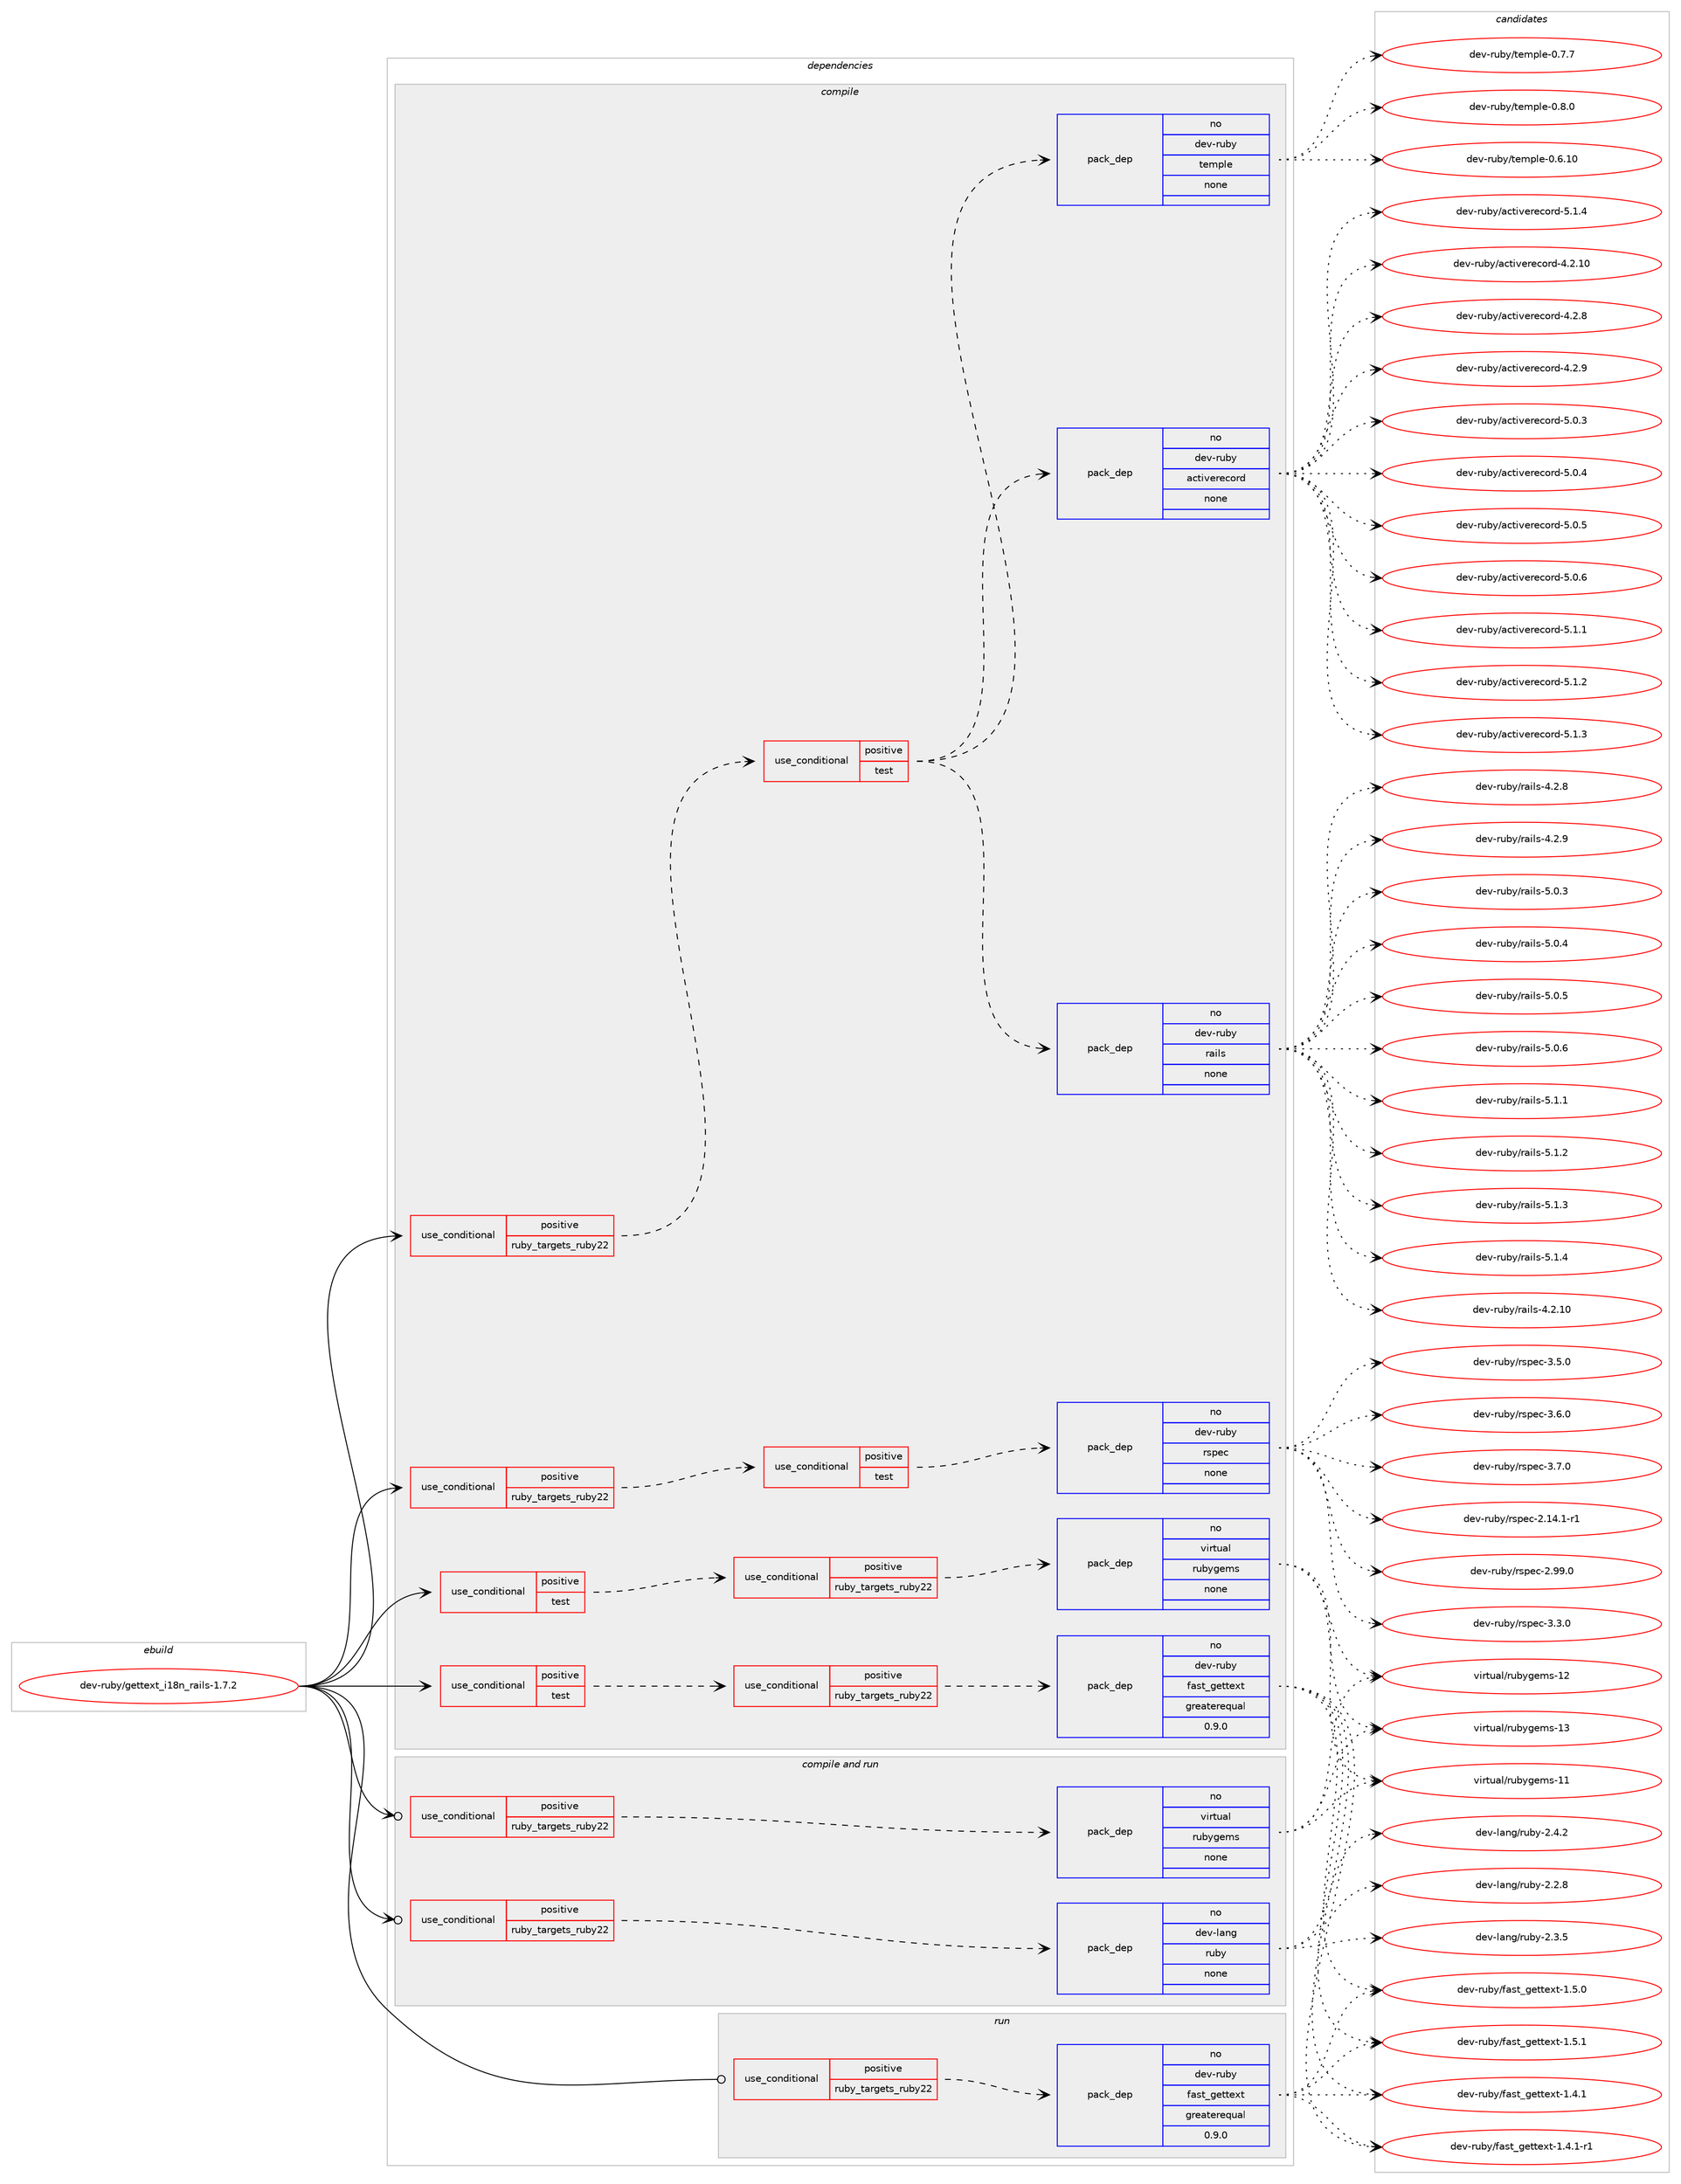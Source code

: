 digraph prolog {

# *************
# Graph options
# *************

newrank=true;
concentrate=true;
compound=true;
graph [rankdir=LR,fontname=Helvetica,fontsize=10,ranksep=1.5];#, ranksep=2.5, nodesep=0.2];
edge  [arrowhead=vee];
node  [fontname=Helvetica,fontsize=10];

# **********
# The ebuild
# **********

subgraph cluster_leftcol {
color=gray;
rank=same;
label=<<i>ebuild</i>>;
id [label="dev-ruby/gettext_i18n_rails-1.7.2", color=red, width=4, href="../dev-ruby/gettext_i18n_rails-1.7.2.svg"];
}

# ****************
# The dependencies
# ****************

subgraph cluster_midcol {
color=gray;
label=<<i>dependencies</i>>;
subgraph cluster_compile {
fillcolor="#eeeeee";
style=filled;
label=<<i>compile</i>>;
subgraph cond57655 {
dependency239862 [label=<<TABLE BORDER="0" CELLBORDER="1" CELLSPACING="0" CELLPADDING="4"><TR><TD ROWSPAN="3" CELLPADDING="10">use_conditional</TD></TR><TR><TD>positive</TD></TR><TR><TD>ruby_targets_ruby22</TD></TR></TABLE>>, shape=none, color=red];
subgraph cond57656 {
dependency239863 [label=<<TABLE BORDER="0" CELLBORDER="1" CELLSPACING="0" CELLPADDING="4"><TR><TD ROWSPAN="3" CELLPADDING="10">use_conditional</TD></TR><TR><TD>positive</TD></TR><TR><TD>test</TD></TR></TABLE>>, shape=none, color=red];
subgraph pack178130 {
dependency239864 [label=<<TABLE BORDER="0" CELLBORDER="1" CELLSPACING="0" CELLPADDING="4" WIDTH="220"><TR><TD ROWSPAN="6" CELLPADDING="30">pack_dep</TD></TR><TR><TD WIDTH="110">no</TD></TR><TR><TD>dev-ruby</TD></TR><TR><TD>rails</TD></TR><TR><TD>none</TD></TR><TR><TD></TD></TR></TABLE>>, shape=none, color=blue];
}
dependency239863:e -> dependency239864:w [weight=20,style="dashed",arrowhead="vee"];
subgraph pack178131 {
dependency239865 [label=<<TABLE BORDER="0" CELLBORDER="1" CELLSPACING="0" CELLPADDING="4" WIDTH="220"><TR><TD ROWSPAN="6" CELLPADDING="30">pack_dep</TD></TR><TR><TD WIDTH="110">no</TD></TR><TR><TD>dev-ruby</TD></TR><TR><TD>activerecord</TD></TR><TR><TD>none</TD></TR><TR><TD></TD></TR></TABLE>>, shape=none, color=blue];
}
dependency239863:e -> dependency239865:w [weight=20,style="dashed",arrowhead="vee"];
subgraph pack178132 {
dependency239866 [label=<<TABLE BORDER="0" CELLBORDER="1" CELLSPACING="0" CELLPADDING="4" WIDTH="220"><TR><TD ROWSPAN="6" CELLPADDING="30">pack_dep</TD></TR><TR><TD WIDTH="110">no</TD></TR><TR><TD>dev-ruby</TD></TR><TR><TD>temple</TD></TR><TR><TD>none</TD></TR><TR><TD></TD></TR></TABLE>>, shape=none, color=blue];
}
dependency239863:e -> dependency239866:w [weight=20,style="dashed",arrowhead="vee"];
}
dependency239862:e -> dependency239863:w [weight=20,style="dashed",arrowhead="vee"];
}
id:e -> dependency239862:w [weight=20,style="solid",arrowhead="vee"];
subgraph cond57657 {
dependency239867 [label=<<TABLE BORDER="0" CELLBORDER="1" CELLSPACING="0" CELLPADDING="4"><TR><TD ROWSPAN="3" CELLPADDING="10">use_conditional</TD></TR><TR><TD>positive</TD></TR><TR><TD>ruby_targets_ruby22</TD></TR></TABLE>>, shape=none, color=red];
subgraph cond57658 {
dependency239868 [label=<<TABLE BORDER="0" CELLBORDER="1" CELLSPACING="0" CELLPADDING="4"><TR><TD ROWSPAN="3" CELLPADDING="10">use_conditional</TD></TR><TR><TD>positive</TD></TR><TR><TD>test</TD></TR></TABLE>>, shape=none, color=red];
subgraph pack178133 {
dependency239869 [label=<<TABLE BORDER="0" CELLBORDER="1" CELLSPACING="0" CELLPADDING="4" WIDTH="220"><TR><TD ROWSPAN="6" CELLPADDING="30">pack_dep</TD></TR><TR><TD WIDTH="110">no</TD></TR><TR><TD>dev-ruby</TD></TR><TR><TD>rspec</TD></TR><TR><TD>none</TD></TR><TR><TD></TD></TR></TABLE>>, shape=none, color=blue];
}
dependency239868:e -> dependency239869:w [weight=20,style="dashed",arrowhead="vee"];
}
dependency239867:e -> dependency239868:w [weight=20,style="dashed",arrowhead="vee"];
}
id:e -> dependency239867:w [weight=20,style="solid",arrowhead="vee"];
subgraph cond57659 {
dependency239870 [label=<<TABLE BORDER="0" CELLBORDER="1" CELLSPACING="0" CELLPADDING="4"><TR><TD ROWSPAN="3" CELLPADDING="10">use_conditional</TD></TR><TR><TD>positive</TD></TR><TR><TD>test</TD></TR></TABLE>>, shape=none, color=red];
subgraph cond57660 {
dependency239871 [label=<<TABLE BORDER="0" CELLBORDER="1" CELLSPACING="0" CELLPADDING="4"><TR><TD ROWSPAN="3" CELLPADDING="10">use_conditional</TD></TR><TR><TD>positive</TD></TR><TR><TD>ruby_targets_ruby22</TD></TR></TABLE>>, shape=none, color=red];
subgraph pack178134 {
dependency239872 [label=<<TABLE BORDER="0" CELLBORDER="1" CELLSPACING="0" CELLPADDING="4" WIDTH="220"><TR><TD ROWSPAN="6" CELLPADDING="30">pack_dep</TD></TR><TR><TD WIDTH="110">no</TD></TR><TR><TD>dev-ruby</TD></TR><TR><TD>fast_gettext</TD></TR><TR><TD>greaterequal</TD></TR><TR><TD>0.9.0</TD></TR></TABLE>>, shape=none, color=blue];
}
dependency239871:e -> dependency239872:w [weight=20,style="dashed",arrowhead="vee"];
}
dependency239870:e -> dependency239871:w [weight=20,style="dashed",arrowhead="vee"];
}
id:e -> dependency239870:w [weight=20,style="solid",arrowhead="vee"];
subgraph cond57661 {
dependency239873 [label=<<TABLE BORDER="0" CELLBORDER="1" CELLSPACING="0" CELLPADDING="4"><TR><TD ROWSPAN="3" CELLPADDING="10">use_conditional</TD></TR><TR><TD>positive</TD></TR><TR><TD>test</TD></TR></TABLE>>, shape=none, color=red];
subgraph cond57662 {
dependency239874 [label=<<TABLE BORDER="0" CELLBORDER="1" CELLSPACING="0" CELLPADDING="4"><TR><TD ROWSPAN="3" CELLPADDING="10">use_conditional</TD></TR><TR><TD>positive</TD></TR><TR><TD>ruby_targets_ruby22</TD></TR></TABLE>>, shape=none, color=red];
subgraph pack178135 {
dependency239875 [label=<<TABLE BORDER="0" CELLBORDER="1" CELLSPACING="0" CELLPADDING="4" WIDTH="220"><TR><TD ROWSPAN="6" CELLPADDING="30">pack_dep</TD></TR><TR><TD WIDTH="110">no</TD></TR><TR><TD>virtual</TD></TR><TR><TD>rubygems</TD></TR><TR><TD>none</TD></TR><TR><TD></TD></TR></TABLE>>, shape=none, color=blue];
}
dependency239874:e -> dependency239875:w [weight=20,style="dashed",arrowhead="vee"];
}
dependency239873:e -> dependency239874:w [weight=20,style="dashed",arrowhead="vee"];
}
id:e -> dependency239873:w [weight=20,style="solid",arrowhead="vee"];
}
subgraph cluster_compileandrun {
fillcolor="#eeeeee";
style=filled;
label=<<i>compile and run</i>>;
subgraph cond57663 {
dependency239876 [label=<<TABLE BORDER="0" CELLBORDER="1" CELLSPACING="0" CELLPADDING="4"><TR><TD ROWSPAN="3" CELLPADDING="10">use_conditional</TD></TR><TR><TD>positive</TD></TR><TR><TD>ruby_targets_ruby22</TD></TR></TABLE>>, shape=none, color=red];
subgraph pack178136 {
dependency239877 [label=<<TABLE BORDER="0" CELLBORDER="1" CELLSPACING="0" CELLPADDING="4" WIDTH="220"><TR><TD ROWSPAN="6" CELLPADDING="30">pack_dep</TD></TR><TR><TD WIDTH="110">no</TD></TR><TR><TD>dev-lang</TD></TR><TR><TD>ruby</TD></TR><TR><TD>none</TD></TR><TR><TD></TD></TR></TABLE>>, shape=none, color=blue];
}
dependency239876:e -> dependency239877:w [weight=20,style="dashed",arrowhead="vee"];
}
id:e -> dependency239876:w [weight=20,style="solid",arrowhead="odotvee"];
subgraph cond57664 {
dependency239878 [label=<<TABLE BORDER="0" CELLBORDER="1" CELLSPACING="0" CELLPADDING="4"><TR><TD ROWSPAN="3" CELLPADDING="10">use_conditional</TD></TR><TR><TD>positive</TD></TR><TR><TD>ruby_targets_ruby22</TD></TR></TABLE>>, shape=none, color=red];
subgraph pack178137 {
dependency239879 [label=<<TABLE BORDER="0" CELLBORDER="1" CELLSPACING="0" CELLPADDING="4" WIDTH="220"><TR><TD ROWSPAN="6" CELLPADDING="30">pack_dep</TD></TR><TR><TD WIDTH="110">no</TD></TR><TR><TD>virtual</TD></TR><TR><TD>rubygems</TD></TR><TR><TD>none</TD></TR><TR><TD></TD></TR></TABLE>>, shape=none, color=blue];
}
dependency239878:e -> dependency239879:w [weight=20,style="dashed",arrowhead="vee"];
}
id:e -> dependency239878:w [weight=20,style="solid",arrowhead="odotvee"];
}
subgraph cluster_run {
fillcolor="#eeeeee";
style=filled;
label=<<i>run</i>>;
subgraph cond57665 {
dependency239880 [label=<<TABLE BORDER="0" CELLBORDER="1" CELLSPACING="0" CELLPADDING="4"><TR><TD ROWSPAN="3" CELLPADDING="10">use_conditional</TD></TR><TR><TD>positive</TD></TR><TR><TD>ruby_targets_ruby22</TD></TR></TABLE>>, shape=none, color=red];
subgraph pack178138 {
dependency239881 [label=<<TABLE BORDER="0" CELLBORDER="1" CELLSPACING="0" CELLPADDING="4" WIDTH="220"><TR><TD ROWSPAN="6" CELLPADDING="30">pack_dep</TD></TR><TR><TD WIDTH="110">no</TD></TR><TR><TD>dev-ruby</TD></TR><TR><TD>fast_gettext</TD></TR><TR><TD>greaterequal</TD></TR><TR><TD>0.9.0</TD></TR></TABLE>>, shape=none, color=blue];
}
dependency239880:e -> dependency239881:w [weight=20,style="dashed",arrowhead="vee"];
}
id:e -> dependency239880:w [weight=20,style="solid",arrowhead="odot"];
}
}

# **************
# The candidates
# **************

subgraph cluster_choices {
rank=same;
color=gray;
label=<<i>candidates</i>>;

subgraph choice178130 {
color=black;
nodesep=1;
choice1001011184511411798121471149710510811545524650464948 [label="dev-ruby/rails-4.2.10", color=red, width=4,href="../dev-ruby/rails-4.2.10.svg"];
choice10010111845114117981214711497105108115455246504656 [label="dev-ruby/rails-4.2.8", color=red, width=4,href="../dev-ruby/rails-4.2.8.svg"];
choice10010111845114117981214711497105108115455246504657 [label="dev-ruby/rails-4.2.9", color=red, width=4,href="../dev-ruby/rails-4.2.9.svg"];
choice10010111845114117981214711497105108115455346484651 [label="dev-ruby/rails-5.0.3", color=red, width=4,href="../dev-ruby/rails-5.0.3.svg"];
choice10010111845114117981214711497105108115455346484652 [label="dev-ruby/rails-5.0.4", color=red, width=4,href="../dev-ruby/rails-5.0.4.svg"];
choice10010111845114117981214711497105108115455346484653 [label="dev-ruby/rails-5.0.5", color=red, width=4,href="../dev-ruby/rails-5.0.5.svg"];
choice10010111845114117981214711497105108115455346484654 [label="dev-ruby/rails-5.0.6", color=red, width=4,href="../dev-ruby/rails-5.0.6.svg"];
choice10010111845114117981214711497105108115455346494649 [label="dev-ruby/rails-5.1.1", color=red, width=4,href="../dev-ruby/rails-5.1.1.svg"];
choice10010111845114117981214711497105108115455346494650 [label="dev-ruby/rails-5.1.2", color=red, width=4,href="../dev-ruby/rails-5.1.2.svg"];
choice10010111845114117981214711497105108115455346494651 [label="dev-ruby/rails-5.1.3", color=red, width=4,href="../dev-ruby/rails-5.1.3.svg"];
choice10010111845114117981214711497105108115455346494652 [label="dev-ruby/rails-5.1.4", color=red, width=4,href="../dev-ruby/rails-5.1.4.svg"];
dependency239864:e -> choice1001011184511411798121471149710510811545524650464948:w [style=dotted,weight="100"];
dependency239864:e -> choice10010111845114117981214711497105108115455246504656:w [style=dotted,weight="100"];
dependency239864:e -> choice10010111845114117981214711497105108115455246504657:w [style=dotted,weight="100"];
dependency239864:e -> choice10010111845114117981214711497105108115455346484651:w [style=dotted,weight="100"];
dependency239864:e -> choice10010111845114117981214711497105108115455346484652:w [style=dotted,weight="100"];
dependency239864:e -> choice10010111845114117981214711497105108115455346484653:w [style=dotted,weight="100"];
dependency239864:e -> choice10010111845114117981214711497105108115455346484654:w [style=dotted,weight="100"];
dependency239864:e -> choice10010111845114117981214711497105108115455346494649:w [style=dotted,weight="100"];
dependency239864:e -> choice10010111845114117981214711497105108115455346494650:w [style=dotted,weight="100"];
dependency239864:e -> choice10010111845114117981214711497105108115455346494651:w [style=dotted,weight="100"];
dependency239864:e -> choice10010111845114117981214711497105108115455346494652:w [style=dotted,weight="100"];
}
subgraph choice178131 {
color=black;
nodesep=1;
choice10010111845114117981214797991161051181011141019911111410045524650464948 [label="dev-ruby/activerecord-4.2.10", color=red, width=4,href="../dev-ruby/activerecord-4.2.10.svg"];
choice100101118451141179812147979911610511810111410199111114100455246504656 [label="dev-ruby/activerecord-4.2.8", color=red, width=4,href="../dev-ruby/activerecord-4.2.8.svg"];
choice100101118451141179812147979911610511810111410199111114100455246504657 [label="dev-ruby/activerecord-4.2.9", color=red, width=4,href="../dev-ruby/activerecord-4.2.9.svg"];
choice100101118451141179812147979911610511810111410199111114100455346484651 [label="dev-ruby/activerecord-5.0.3", color=red, width=4,href="../dev-ruby/activerecord-5.0.3.svg"];
choice100101118451141179812147979911610511810111410199111114100455346484652 [label="dev-ruby/activerecord-5.0.4", color=red, width=4,href="../dev-ruby/activerecord-5.0.4.svg"];
choice100101118451141179812147979911610511810111410199111114100455346484653 [label="dev-ruby/activerecord-5.0.5", color=red, width=4,href="../dev-ruby/activerecord-5.0.5.svg"];
choice100101118451141179812147979911610511810111410199111114100455346484654 [label="dev-ruby/activerecord-5.0.6", color=red, width=4,href="../dev-ruby/activerecord-5.0.6.svg"];
choice100101118451141179812147979911610511810111410199111114100455346494649 [label="dev-ruby/activerecord-5.1.1", color=red, width=4,href="../dev-ruby/activerecord-5.1.1.svg"];
choice100101118451141179812147979911610511810111410199111114100455346494650 [label="dev-ruby/activerecord-5.1.2", color=red, width=4,href="../dev-ruby/activerecord-5.1.2.svg"];
choice100101118451141179812147979911610511810111410199111114100455346494651 [label="dev-ruby/activerecord-5.1.3", color=red, width=4,href="../dev-ruby/activerecord-5.1.3.svg"];
choice100101118451141179812147979911610511810111410199111114100455346494652 [label="dev-ruby/activerecord-5.1.4", color=red, width=4,href="../dev-ruby/activerecord-5.1.4.svg"];
dependency239865:e -> choice10010111845114117981214797991161051181011141019911111410045524650464948:w [style=dotted,weight="100"];
dependency239865:e -> choice100101118451141179812147979911610511810111410199111114100455246504656:w [style=dotted,weight="100"];
dependency239865:e -> choice100101118451141179812147979911610511810111410199111114100455246504657:w [style=dotted,weight="100"];
dependency239865:e -> choice100101118451141179812147979911610511810111410199111114100455346484651:w [style=dotted,weight="100"];
dependency239865:e -> choice100101118451141179812147979911610511810111410199111114100455346484652:w [style=dotted,weight="100"];
dependency239865:e -> choice100101118451141179812147979911610511810111410199111114100455346484653:w [style=dotted,weight="100"];
dependency239865:e -> choice100101118451141179812147979911610511810111410199111114100455346484654:w [style=dotted,weight="100"];
dependency239865:e -> choice100101118451141179812147979911610511810111410199111114100455346494649:w [style=dotted,weight="100"];
dependency239865:e -> choice100101118451141179812147979911610511810111410199111114100455346494650:w [style=dotted,weight="100"];
dependency239865:e -> choice100101118451141179812147979911610511810111410199111114100455346494651:w [style=dotted,weight="100"];
dependency239865:e -> choice100101118451141179812147979911610511810111410199111114100455346494652:w [style=dotted,weight="100"];
}
subgraph choice178132 {
color=black;
nodesep=1;
choice10010111845114117981214711610110911210810145484654464948 [label="dev-ruby/temple-0.6.10", color=red, width=4,href="../dev-ruby/temple-0.6.10.svg"];
choice100101118451141179812147116101109112108101454846554655 [label="dev-ruby/temple-0.7.7", color=red, width=4,href="../dev-ruby/temple-0.7.7.svg"];
choice100101118451141179812147116101109112108101454846564648 [label="dev-ruby/temple-0.8.0", color=red, width=4,href="../dev-ruby/temple-0.8.0.svg"];
dependency239866:e -> choice10010111845114117981214711610110911210810145484654464948:w [style=dotted,weight="100"];
dependency239866:e -> choice100101118451141179812147116101109112108101454846554655:w [style=dotted,weight="100"];
dependency239866:e -> choice100101118451141179812147116101109112108101454846564648:w [style=dotted,weight="100"];
}
subgraph choice178133 {
color=black;
nodesep=1;
choice10010111845114117981214711411511210199455046495246494511449 [label="dev-ruby/rspec-2.14.1-r1", color=red, width=4,href="../dev-ruby/rspec-2.14.1-r1.svg"];
choice1001011184511411798121471141151121019945504657574648 [label="dev-ruby/rspec-2.99.0", color=red, width=4,href="../dev-ruby/rspec-2.99.0.svg"];
choice10010111845114117981214711411511210199455146514648 [label="dev-ruby/rspec-3.3.0", color=red, width=4,href="../dev-ruby/rspec-3.3.0.svg"];
choice10010111845114117981214711411511210199455146534648 [label="dev-ruby/rspec-3.5.0", color=red, width=4,href="../dev-ruby/rspec-3.5.0.svg"];
choice10010111845114117981214711411511210199455146544648 [label="dev-ruby/rspec-3.6.0", color=red, width=4,href="../dev-ruby/rspec-3.6.0.svg"];
choice10010111845114117981214711411511210199455146554648 [label="dev-ruby/rspec-3.7.0", color=red, width=4,href="../dev-ruby/rspec-3.7.0.svg"];
dependency239869:e -> choice10010111845114117981214711411511210199455046495246494511449:w [style=dotted,weight="100"];
dependency239869:e -> choice1001011184511411798121471141151121019945504657574648:w [style=dotted,weight="100"];
dependency239869:e -> choice10010111845114117981214711411511210199455146514648:w [style=dotted,weight="100"];
dependency239869:e -> choice10010111845114117981214711411511210199455146534648:w [style=dotted,weight="100"];
dependency239869:e -> choice10010111845114117981214711411511210199455146544648:w [style=dotted,weight="100"];
dependency239869:e -> choice10010111845114117981214711411511210199455146554648:w [style=dotted,weight="100"];
}
subgraph choice178134 {
color=black;
nodesep=1;
choice1001011184511411798121471029711511695103101116116101120116454946524649 [label="dev-ruby/fast_gettext-1.4.1", color=red, width=4,href="../dev-ruby/fast_gettext-1.4.1.svg"];
choice10010111845114117981214710297115116951031011161161011201164549465246494511449 [label="dev-ruby/fast_gettext-1.4.1-r1", color=red, width=4,href="../dev-ruby/fast_gettext-1.4.1-r1.svg"];
choice1001011184511411798121471029711511695103101116116101120116454946534648 [label="dev-ruby/fast_gettext-1.5.0", color=red, width=4,href="../dev-ruby/fast_gettext-1.5.0.svg"];
choice1001011184511411798121471029711511695103101116116101120116454946534649 [label="dev-ruby/fast_gettext-1.5.1", color=red, width=4,href="../dev-ruby/fast_gettext-1.5.1.svg"];
dependency239872:e -> choice1001011184511411798121471029711511695103101116116101120116454946524649:w [style=dotted,weight="100"];
dependency239872:e -> choice10010111845114117981214710297115116951031011161161011201164549465246494511449:w [style=dotted,weight="100"];
dependency239872:e -> choice1001011184511411798121471029711511695103101116116101120116454946534648:w [style=dotted,weight="100"];
dependency239872:e -> choice1001011184511411798121471029711511695103101116116101120116454946534649:w [style=dotted,weight="100"];
}
subgraph choice178135 {
color=black;
nodesep=1;
choice118105114116117971084711411798121103101109115454949 [label="virtual/rubygems-11", color=red, width=4,href="../virtual/rubygems-11.svg"];
choice118105114116117971084711411798121103101109115454950 [label="virtual/rubygems-12", color=red, width=4,href="../virtual/rubygems-12.svg"];
choice118105114116117971084711411798121103101109115454951 [label="virtual/rubygems-13", color=red, width=4,href="../virtual/rubygems-13.svg"];
dependency239875:e -> choice118105114116117971084711411798121103101109115454949:w [style=dotted,weight="100"];
dependency239875:e -> choice118105114116117971084711411798121103101109115454950:w [style=dotted,weight="100"];
dependency239875:e -> choice118105114116117971084711411798121103101109115454951:w [style=dotted,weight="100"];
}
subgraph choice178136 {
color=black;
nodesep=1;
choice10010111845108971101034711411798121455046504656 [label="dev-lang/ruby-2.2.8", color=red, width=4,href="../dev-lang/ruby-2.2.8.svg"];
choice10010111845108971101034711411798121455046514653 [label="dev-lang/ruby-2.3.5", color=red, width=4,href="../dev-lang/ruby-2.3.5.svg"];
choice10010111845108971101034711411798121455046524650 [label="dev-lang/ruby-2.4.2", color=red, width=4,href="../dev-lang/ruby-2.4.2.svg"];
dependency239877:e -> choice10010111845108971101034711411798121455046504656:w [style=dotted,weight="100"];
dependency239877:e -> choice10010111845108971101034711411798121455046514653:w [style=dotted,weight="100"];
dependency239877:e -> choice10010111845108971101034711411798121455046524650:w [style=dotted,weight="100"];
}
subgraph choice178137 {
color=black;
nodesep=1;
choice118105114116117971084711411798121103101109115454949 [label="virtual/rubygems-11", color=red, width=4,href="../virtual/rubygems-11.svg"];
choice118105114116117971084711411798121103101109115454950 [label="virtual/rubygems-12", color=red, width=4,href="../virtual/rubygems-12.svg"];
choice118105114116117971084711411798121103101109115454951 [label="virtual/rubygems-13", color=red, width=4,href="../virtual/rubygems-13.svg"];
dependency239879:e -> choice118105114116117971084711411798121103101109115454949:w [style=dotted,weight="100"];
dependency239879:e -> choice118105114116117971084711411798121103101109115454950:w [style=dotted,weight="100"];
dependency239879:e -> choice118105114116117971084711411798121103101109115454951:w [style=dotted,weight="100"];
}
subgraph choice178138 {
color=black;
nodesep=1;
choice1001011184511411798121471029711511695103101116116101120116454946524649 [label="dev-ruby/fast_gettext-1.4.1", color=red, width=4,href="../dev-ruby/fast_gettext-1.4.1.svg"];
choice10010111845114117981214710297115116951031011161161011201164549465246494511449 [label="dev-ruby/fast_gettext-1.4.1-r1", color=red, width=4,href="../dev-ruby/fast_gettext-1.4.1-r1.svg"];
choice1001011184511411798121471029711511695103101116116101120116454946534648 [label="dev-ruby/fast_gettext-1.5.0", color=red, width=4,href="../dev-ruby/fast_gettext-1.5.0.svg"];
choice1001011184511411798121471029711511695103101116116101120116454946534649 [label="dev-ruby/fast_gettext-1.5.1", color=red, width=4,href="../dev-ruby/fast_gettext-1.5.1.svg"];
dependency239881:e -> choice1001011184511411798121471029711511695103101116116101120116454946524649:w [style=dotted,weight="100"];
dependency239881:e -> choice10010111845114117981214710297115116951031011161161011201164549465246494511449:w [style=dotted,weight="100"];
dependency239881:e -> choice1001011184511411798121471029711511695103101116116101120116454946534648:w [style=dotted,weight="100"];
dependency239881:e -> choice1001011184511411798121471029711511695103101116116101120116454946534649:w [style=dotted,weight="100"];
}
}

}
